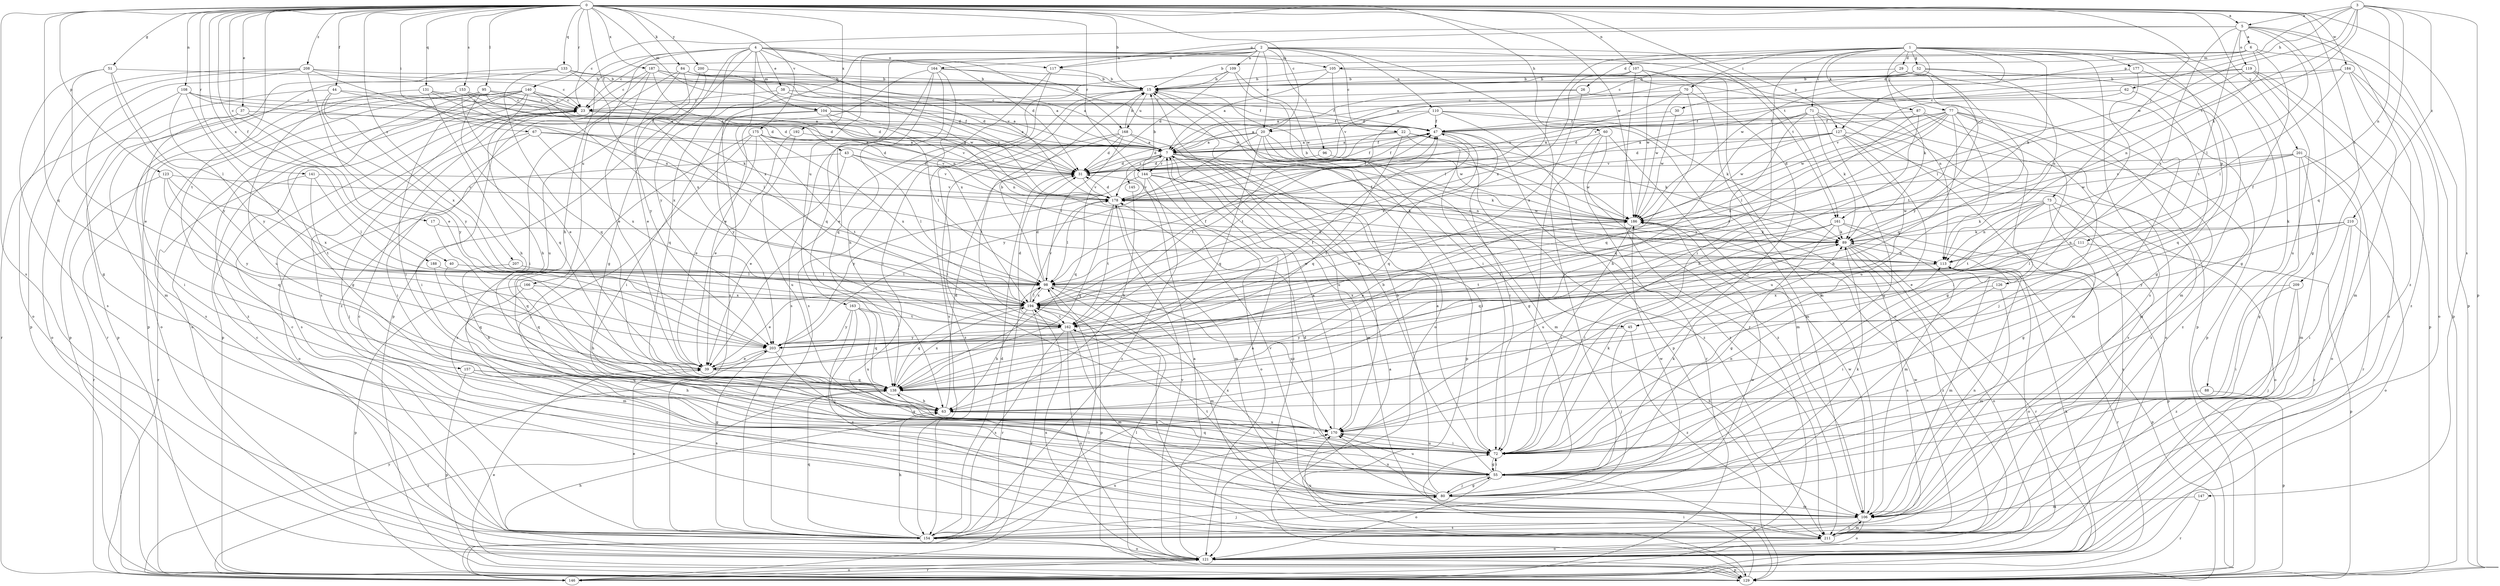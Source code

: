 strict digraph  {
0;
1;
2;
3;
4;
5;
6;
7;
15;
17;
20;
22;
23;
26;
29;
30;
31;
37;
38;
39;
40;
43;
44;
45;
47;
51;
52;
55;
60;
62;
63;
67;
70;
71;
72;
73;
77;
80;
84;
87;
88;
89;
95;
96;
98;
104;
105;
106;
107;
108;
109;
110;
111;
113;
117;
119;
121;
123;
126;
127;
129;
131;
133;
138;
140;
141;
144;
145;
146;
147;
153;
154;
157;
161;
162;
163;
164;
166;
168;
170;
175;
177;
178;
184;
186;
187;
188;
192;
194;
200;
201;
203;
207;
208;
209;
210;
211;
0 -> 5  [label=a];
0 -> 15  [label=b];
0 -> 17  [label=c];
0 -> 20  [label=c];
0 -> 37  [label=e];
0 -> 40  [label=f];
0 -> 43  [label=f];
0 -> 44  [label=f];
0 -> 51  [label=g];
0 -> 60  [label=h];
0 -> 67  [label=i];
0 -> 73  [label=j];
0 -> 84  [label=k];
0 -> 95  [label=l];
0 -> 104  [label=m];
0 -> 107  [label=n];
0 -> 108  [label=n];
0 -> 123  [label=p];
0 -> 131  [label=q];
0 -> 133  [label=q];
0 -> 138  [label=q];
0 -> 140  [label=r];
0 -> 141  [label=r];
0 -> 144  [label=r];
0 -> 147  [label=s];
0 -> 153  [label=s];
0 -> 154  [label=s];
0 -> 157  [label=t];
0 -> 161  [label=t];
0 -> 175  [label=v];
0 -> 184  [label=w];
0 -> 186  [label=w];
0 -> 187  [label=x];
0 -> 188  [label=x];
0 -> 192  [label=x];
0 -> 200  [label=y];
0 -> 201  [label=y];
0 -> 207  [label=z];
0 -> 208  [label=z];
0 -> 209  [label=z];
1 -> 20  [label=c];
1 -> 26  [label=d];
1 -> 29  [label=d];
1 -> 30  [label=d];
1 -> 52  [label=g];
1 -> 55  [label=g];
1 -> 70  [label=i];
1 -> 71  [label=i];
1 -> 72  [label=i];
1 -> 77  [label=j];
1 -> 87  [label=k];
1 -> 88  [label=k];
1 -> 89  [label=k];
1 -> 126  [label=p];
1 -> 154  [label=s];
1 -> 177  [label=v];
1 -> 186  [label=w];
1 -> 194  [label=x];
2 -> 20  [label=c];
2 -> 22  [label=c];
2 -> 45  [label=f];
2 -> 80  [label=j];
2 -> 96  [label=l];
2 -> 109  [label=n];
2 -> 110  [label=n];
2 -> 117  [label=o];
2 -> 127  [label=p];
2 -> 138  [label=q];
2 -> 154  [label=s];
2 -> 161  [label=t];
2 -> 163  [label=u];
2 -> 164  [label=u];
3 -> 5  [label=a];
3 -> 62  [label=h];
3 -> 89  [label=k];
3 -> 111  [label=n];
3 -> 127  [label=p];
3 -> 129  [label=p];
3 -> 138  [label=q];
3 -> 161  [label=t];
3 -> 186  [label=w];
3 -> 210  [label=z];
4 -> 31  [label=d];
4 -> 38  [label=e];
4 -> 55  [label=g];
4 -> 63  [label=h];
4 -> 104  [label=m];
4 -> 105  [label=m];
4 -> 117  [label=o];
4 -> 129  [label=p];
4 -> 154  [label=s];
4 -> 166  [label=u];
4 -> 168  [label=u];
4 -> 178  [label=v];
4 -> 194  [label=x];
4 -> 203  [label=y];
5 -> 6  [label=a];
5 -> 23  [label=c];
5 -> 55  [label=g];
5 -> 98  [label=l];
5 -> 117  [label=o];
5 -> 119  [label=o];
5 -> 129  [label=p];
5 -> 162  [label=t];
5 -> 194  [label=x];
5 -> 211  [label=z];
6 -> 15  [label=b];
6 -> 23  [label=c];
6 -> 45  [label=f];
6 -> 105  [label=m];
6 -> 113  [label=n];
6 -> 129  [label=p];
7 -> 31  [label=d];
7 -> 47  [label=f];
7 -> 72  [label=i];
7 -> 89  [label=k];
7 -> 106  [label=m];
7 -> 113  [label=n];
7 -> 138  [label=q];
7 -> 144  [label=r];
7 -> 145  [label=r];
15 -> 23  [label=c];
15 -> 72  [label=i];
15 -> 121  [label=o];
15 -> 154  [label=s];
15 -> 168  [label=u];
15 -> 170  [label=u];
17 -> 89  [label=k];
17 -> 138  [label=q];
20 -> 7  [label=a];
20 -> 31  [label=d];
20 -> 106  [label=m];
20 -> 129  [label=p];
20 -> 138  [label=q];
20 -> 186  [label=w];
20 -> 203  [label=y];
22 -> 7  [label=a];
22 -> 55  [label=g];
22 -> 89  [label=k];
22 -> 138  [label=q];
22 -> 162  [label=t];
22 -> 211  [label=z];
23 -> 47  [label=f];
23 -> 72  [label=i];
23 -> 154  [label=s];
23 -> 178  [label=v];
26 -> 7  [label=a];
26 -> 23  [label=c];
26 -> 129  [label=p];
26 -> 194  [label=x];
29 -> 15  [label=b];
29 -> 55  [label=g];
29 -> 89  [label=k];
29 -> 138  [label=q];
29 -> 203  [label=y];
30 -> 47  [label=f];
30 -> 186  [label=w];
31 -> 47  [label=f];
31 -> 178  [label=v];
37 -> 47  [label=f];
37 -> 72  [label=i];
37 -> 121  [label=o];
37 -> 203  [label=y];
38 -> 23  [label=c];
38 -> 47  [label=f];
38 -> 138  [label=q];
38 -> 178  [label=v];
39 -> 47  [label=f];
39 -> 138  [label=q];
40 -> 98  [label=l];
40 -> 138  [label=q];
43 -> 31  [label=d];
43 -> 39  [label=e];
43 -> 98  [label=l];
43 -> 121  [label=o];
43 -> 178  [label=v];
44 -> 23  [label=c];
44 -> 31  [label=d];
44 -> 129  [label=p];
44 -> 194  [label=x];
44 -> 203  [label=y];
45 -> 80  [label=j];
45 -> 203  [label=y];
45 -> 211  [label=z];
47 -> 7  [label=a];
47 -> 72  [label=i];
47 -> 138  [label=q];
47 -> 211  [label=z];
51 -> 15  [label=b];
51 -> 39  [label=e];
51 -> 98  [label=l];
51 -> 154  [label=s];
51 -> 203  [label=y];
52 -> 7  [label=a];
52 -> 15  [label=b];
52 -> 31  [label=d];
52 -> 55  [label=g];
52 -> 113  [label=n];
52 -> 162  [label=t];
55 -> 15  [label=b];
55 -> 72  [label=i];
55 -> 80  [label=j];
55 -> 89  [label=k];
55 -> 121  [label=o];
55 -> 129  [label=p];
55 -> 138  [label=q];
55 -> 170  [label=u];
55 -> 194  [label=x];
60 -> 7  [label=a];
60 -> 72  [label=i];
60 -> 106  [label=m];
60 -> 146  [label=r];
60 -> 211  [label=z];
62 -> 23  [label=c];
62 -> 138  [label=q];
62 -> 178  [label=v];
63 -> 31  [label=d];
63 -> 72  [label=i];
63 -> 170  [label=u];
67 -> 7  [label=a];
67 -> 31  [label=d];
67 -> 72  [label=i];
67 -> 80  [label=j];
67 -> 194  [label=x];
70 -> 23  [label=c];
70 -> 72  [label=i];
70 -> 138  [label=q];
70 -> 178  [label=v];
70 -> 186  [label=w];
71 -> 47  [label=f];
71 -> 55  [label=g];
71 -> 63  [label=h];
71 -> 89  [label=k];
71 -> 106  [label=m];
71 -> 121  [label=o];
71 -> 138  [label=q];
71 -> 194  [label=x];
72 -> 7  [label=a];
72 -> 55  [label=g];
72 -> 89  [label=k];
72 -> 113  [label=n];
72 -> 170  [label=u];
73 -> 39  [label=e];
73 -> 55  [label=g];
73 -> 89  [label=k];
73 -> 113  [label=n];
73 -> 121  [label=o];
73 -> 154  [label=s];
73 -> 162  [label=t];
73 -> 186  [label=w];
77 -> 31  [label=d];
77 -> 47  [label=f];
77 -> 63  [label=h];
77 -> 72  [label=i];
77 -> 98  [label=l];
77 -> 106  [label=m];
77 -> 162  [label=t];
77 -> 170  [label=u];
77 -> 186  [label=w];
77 -> 194  [label=x];
77 -> 211  [label=z];
80 -> 15  [label=b];
80 -> 31  [label=d];
80 -> 55  [label=g];
80 -> 89  [label=k];
80 -> 106  [label=m];
80 -> 162  [label=t];
80 -> 170  [label=u];
80 -> 178  [label=v];
80 -> 186  [label=w];
84 -> 7  [label=a];
84 -> 15  [label=b];
84 -> 39  [label=e];
84 -> 72  [label=i];
84 -> 186  [label=w];
84 -> 203  [label=y];
87 -> 47  [label=f];
87 -> 55  [label=g];
87 -> 63  [label=h];
87 -> 80  [label=j];
87 -> 203  [label=y];
88 -> 63  [label=h];
88 -> 129  [label=p];
89 -> 113  [label=n];
89 -> 121  [label=o];
89 -> 146  [label=r];
89 -> 154  [label=s];
89 -> 162  [label=t];
89 -> 211  [label=z];
95 -> 7  [label=a];
95 -> 23  [label=c];
95 -> 31  [label=d];
95 -> 55  [label=g];
95 -> 121  [label=o];
95 -> 138  [label=q];
95 -> 146  [label=r];
96 -> 31  [label=d];
96 -> 186  [label=w];
98 -> 15  [label=b];
98 -> 31  [label=d];
98 -> 39  [label=e];
98 -> 106  [label=m];
98 -> 129  [label=p];
98 -> 146  [label=r];
98 -> 170  [label=u];
98 -> 194  [label=x];
104 -> 7  [label=a];
104 -> 47  [label=f];
104 -> 72  [label=i];
104 -> 98  [label=l];
104 -> 113  [label=n];
104 -> 203  [label=y];
105 -> 7  [label=a];
105 -> 15  [label=b];
105 -> 113  [label=n];
105 -> 129  [label=p];
105 -> 178  [label=v];
106 -> 23  [label=c];
106 -> 113  [label=n];
106 -> 121  [label=o];
106 -> 154  [label=s];
106 -> 186  [label=w];
106 -> 211  [label=z];
107 -> 15  [label=b];
107 -> 98  [label=l];
107 -> 106  [label=m];
107 -> 121  [label=o];
107 -> 146  [label=r];
107 -> 186  [label=w];
108 -> 7  [label=a];
108 -> 23  [label=c];
108 -> 31  [label=d];
108 -> 146  [label=r];
108 -> 162  [label=t];
108 -> 203  [label=y];
109 -> 15  [label=b];
109 -> 31  [label=d];
109 -> 39  [label=e];
109 -> 72  [label=i];
109 -> 186  [label=w];
110 -> 7  [label=a];
110 -> 47  [label=f];
110 -> 89  [label=k];
110 -> 106  [label=m];
110 -> 129  [label=p];
110 -> 162  [label=t];
111 -> 98  [label=l];
111 -> 113  [label=n];
111 -> 129  [label=p];
113 -> 98  [label=l];
113 -> 106  [label=m];
113 -> 121  [label=o];
113 -> 129  [label=p];
113 -> 146  [label=r];
117 -> 15  [label=b];
117 -> 72  [label=i];
117 -> 154  [label=s];
119 -> 15  [label=b];
119 -> 47  [label=f];
119 -> 98  [label=l];
119 -> 121  [label=o];
119 -> 129  [label=p];
119 -> 170  [label=u];
121 -> 7  [label=a];
121 -> 23  [label=c];
121 -> 63  [label=h];
121 -> 129  [label=p];
121 -> 146  [label=r];
121 -> 178  [label=v];
121 -> 194  [label=x];
123 -> 138  [label=q];
123 -> 146  [label=r];
123 -> 178  [label=v];
123 -> 194  [label=x];
123 -> 203  [label=y];
126 -> 72  [label=i];
126 -> 106  [label=m];
126 -> 194  [label=x];
127 -> 7  [label=a];
127 -> 31  [label=d];
127 -> 72  [label=i];
127 -> 154  [label=s];
127 -> 170  [label=u];
127 -> 178  [label=v];
127 -> 186  [label=w];
127 -> 211  [label=z];
129 -> 7  [label=a];
129 -> 39  [label=e];
129 -> 72  [label=i];
129 -> 98  [label=l];
131 -> 7  [label=a];
131 -> 23  [label=c];
131 -> 63  [label=h];
131 -> 98  [label=l];
131 -> 170  [label=u];
133 -> 15  [label=b];
133 -> 31  [label=d];
133 -> 106  [label=m];
133 -> 129  [label=p];
133 -> 138  [label=q];
133 -> 194  [label=x];
138 -> 63  [label=h];
138 -> 146  [label=r];
138 -> 194  [label=x];
140 -> 7  [label=a];
140 -> 23  [label=c];
140 -> 47  [label=f];
140 -> 63  [label=h];
140 -> 72  [label=i];
140 -> 121  [label=o];
140 -> 129  [label=p];
140 -> 154  [label=s];
140 -> 194  [label=x];
140 -> 211  [label=z];
141 -> 98  [label=l];
141 -> 146  [label=r];
141 -> 162  [label=t];
141 -> 178  [label=v];
144 -> 15  [label=b];
144 -> 47  [label=f];
144 -> 89  [label=k];
144 -> 121  [label=o];
144 -> 154  [label=s];
144 -> 178  [label=v];
144 -> 203  [label=y];
144 -> 211  [label=z];
145 -> 63  [label=h];
146 -> 89  [label=k];
146 -> 98  [label=l];
146 -> 121  [label=o];
146 -> 203  [label=y];
147 -> 106  [label=m];
147 -> 146  [label=r];
153 -> 23  [label=c];
153 -> 31  [label=d];
153 -> 39  [label=e];
153 -> 89  [label=k];
153 -> 129  [label=p];
154 -> 7  [label=a];
154 -> 23  [label=c];
154 -> 31  [label=d];
154 -> 39  [label=e];
154 -> 63  [label=h];
154 -> 80  [label=j];
154 -> 121  [label=o];
154 -> 138  [label=q];
154 -> 170  [label=u];
154 -> 186  [label=w];
157 -> 55  [label=g];
157 -> 63  [label=h];
157 -> 129  [label=p];
157 -> 138  [label=q];
161 -> 55  [label=g];
161 -> 72  [label=i];
161 -> 89  [label=k];
161 -> 106  [label=m];
161 -> 129  [label=p];
161 -> 138  [label=q];
161 -> 170  [label=u];
162 -> 31  [label=d];
162 -> 106  [label=m];
162 -> 121  [label=o];
162 -> 154  [label=s];
162 -> 203  [label=y];
163 -> 80  [label=j];
163 -> 138  [label=q];
163 -> 162  [label=t];
163 -> 170  [label=u];
163 -> 203  [label=y];
163 -> 211  [label=z];
164 -> 15  [label=b];
164 -> 39  [label=e];
164 -> 63  [label=h];
164 -> 138  [label=q];
164 -> 154  [label=s];
164 -> 186  [label=w];
164 -> 194  [label=x];
166 -> 63  [label=h];
166 -> 106  [label=m];
166 -> 129  [label=p];
166 -> 194  [label=x];
168 -> 7  [label=a];
168 -> 15  [label=b];
168 -> 31  [label=d];
168 -> 98  [label=l];
168 -> 154  [label=s];
168 -> 162  [label=t];
168 -> 170  [label=u];
170 -> 7  [label=a];
170 -> 72  [label=i];
175 -> 7  [label=a];
175 -> 39  [label=e];
175 -> 80  [label=j];
175 -> 162  [label=t];
175 -> 178  [label=v];
175 -> 194  [label=x];
175 -> 211  [label=z];
177 -> 15  [label=b];
177 -> 72  [label=i];
177 -> 106  [label=m];
178 -> 31  [label=d];
178 -> 47  [label=f];
178 -> 98  [label=l];
178 -> 106  [label=m];
178 -> 138  [label=q];
178 -> 162  [label=t];
178 -> 186  [label=w];
184 -> 15  [label=b];
184 -> 98  [label=l];
184 -> 106  [label=m];
184 -> 121  [label=o];
184 -> 178  [label=v];
184 -> 211  [label=z];
186 -> 15  [label=b];
186 -> 39  [label=e];
186 -> 72  [label=i];
186 -> 89  [label=k];
186 -> 178  [label=v];
187 -> 7  [label=a];
187 -> 15  [label=b];
187 -> 23  [label=c];
187 -> 31  [label=d];
187 -> 39  [label=e];
187 -> 113  [label=n];
187 -> 211  [label=z];
188 -> 98  [label=l];
188 -> 138  [label=q];
192 -> 7  [label=a];
192 -> 39  [label=e];
192 -> 170  [label=u];
194 -> 47  [label=f];
194 -> 63  [label=h];
194 -> 98  [label=l];
194 -> 138  [label=q];
194 -> 146  [label=r];
194 -> 162  [label=t];
194 -> 178  [label=v];
194 -> 186  [label=w];
200 -> 15  [label=b];
200 -> 162  [label=t];
200 -> 170  [label=u];
201 -> 31  [label=d];
201 -> 55  [label=g];
201 -> 106  [label=m];
201 -> 121  [label=o];
201 -> 146  [label=r];
201 -> 178  [label=v];
201 -> 186  [label=w];
203 -> 39  [label=e];
203 -> 47  [label=f];
203 -> 55  [label=g];
203 -> 154  [label=s];
207 -> 63  [label=h];
207 -> 98  [label=l];
208 -> 15  [label=b];
208 -> 23  [label=c];
208 -> 39  [label=e];
208 -> 55  [label=g];
208 -> 113  [label=n];
208 -> 121  [label=o];
208 -> 129  [label=p];
209 -> 72  [label=i];
209 -> 80  [label=j];
209 -> 194  [label=x];
209 -> 211  [label=z];
210 -> 72  [label=i];
210 -> 89  [label=k];
210 -> 113  [label=n];
210 -> 121  [label=o];
210 -> 203  [label=y];
210 -> 211  [label=z];
211 -> 106  [label=m];
211 -> 121  [label=o];
211 -> 170  [label=u];
211 -> 186  [label=w];
211 -> 194  [label=x];
}
